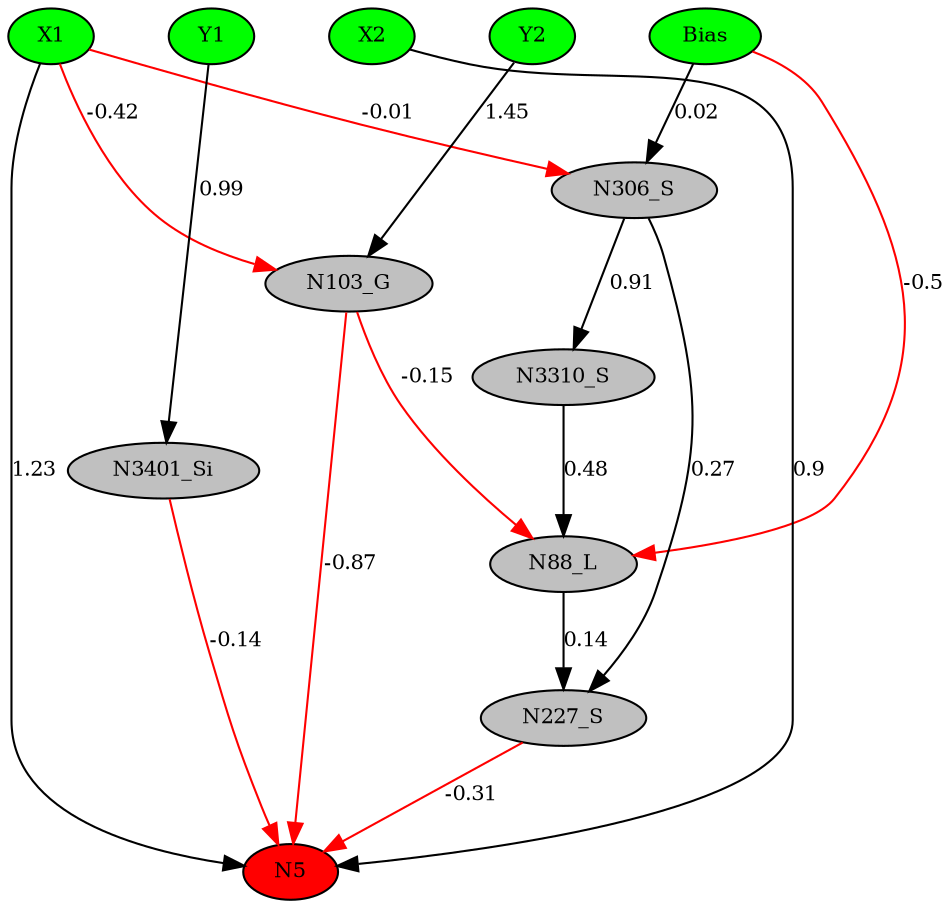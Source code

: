 digraph g { 
N0 [shape=ellipse, label=Bias,fontsize=10,height=0.1,width=0.1,style=filled,fillcolor=green]
N1[shape=ellipse label=X1,fontsize=10,height=0.1,width=0.1,style=filled,fillcolor=green]
N2[shape=ellipse label=Y1,fontsize=10,height=0.1,width=0.1,style=filled,fillcolor=green]
N3[shape=ellipse label=X2,fontsize=10,height=0.1,width=0.1,style=filled,fillcolor=green]
N4[shape=ellipse label=Y2,fontsize=10,height=0.1,width=0.1,style=filled,fillcolor=green]
N5[shape=ellipse,fontsize = 10, height = 0.1, width = 0.1, style = filled, fillcolor = red]
N88[shape=ellipse, label=N88_L,fontsize=10,height=0.1,width=0.1,style=filled,fillcolor=gray]
N103[shape=ellipse, label=N103_G,fontsize=10,height=0.1,width=0.1,style=filled,fillcolor=gray]
N227[shape=ellipse, label=N227_S,fontsize=10,height=0.1,width=0.1,style=filled,fillcolor=gray]
N306[shape=ellipse, label=N306_S,fontsize=10,height=0.1,width=0.1,style=filled,fillcolor=gray]
N3310[shape=ellipse, label=N3310_S,fontsize=10,height=0.1,width=0.1,style=filled,fillcolor=gray]
N3401[shape=ellipse, label=N3401_Si,fontsize=10,height=0.1,width=0.1,style=filled,fillcolor=gray]
N1 -> N5 [color=black] [ label=1.23,fontsize=10]
N3 -> N5 [color=black] [ label=0.9,fontsize=10]
N4 -> N103 [color=black] [ label=1.45,fontsize=10]
N103 -> N5 [color=red] [arrowType=inv][ label=-0.87,fontsize=10]
N1 -> N103 [color=red] [arrowType=inv][ label=-0.42,fontsize=10]
N103 -> N88 [color=red] [arrowType=inv][ label=-0.15,fontsize=10]
N88 -> N227 [color=black] [ label=0.14,fontsize=10]
N227 -> N5 [color=red] [arrowType=inv][ label=-0.31,fontsize=10]
N0 -> N306 [color=black] [ label=0.02,fontsize=10]
N1 -> N306 [color=red] [arrowType=inv][ label=-0.01,fontsize=10]
N306 -> N227 [color=black] [ label=0.27,fontsize=10]
N306 -> N3310 [color=black] [ label=0.91,fontsize=10]
N3310 -> N88 [color=black] [ label=0.48,fontsize=10]
N2 -> N3401 [color=black] [ label=0.99,fontsize=10]
N3401 -> N5 [color=red] [arrowType=inv][ label=-0.14,fontsize=10]
N0 -> N88 [color=red] [arrowType=inv][ label=-0.5,fontsize=10]
 { rank=same; 
N5
 } 
 { rank=same; 
N1 ->N2 ->N3 ->N4 ->N0 [style=invis]
 } 
}
